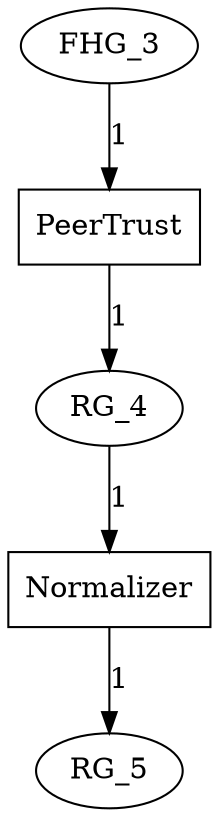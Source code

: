 digraph G {PeerTrust[shape=box];FHG_3 -> PeerTrust[label="1"];PeerTrust[shape=box];PeerTrust -> RG_4[label="1"];Normalizer[shape=box];RG_4 -> Normalizer[label="1"];Normalizer[shape=box];Normalizer -> RG_5[label="1"];}